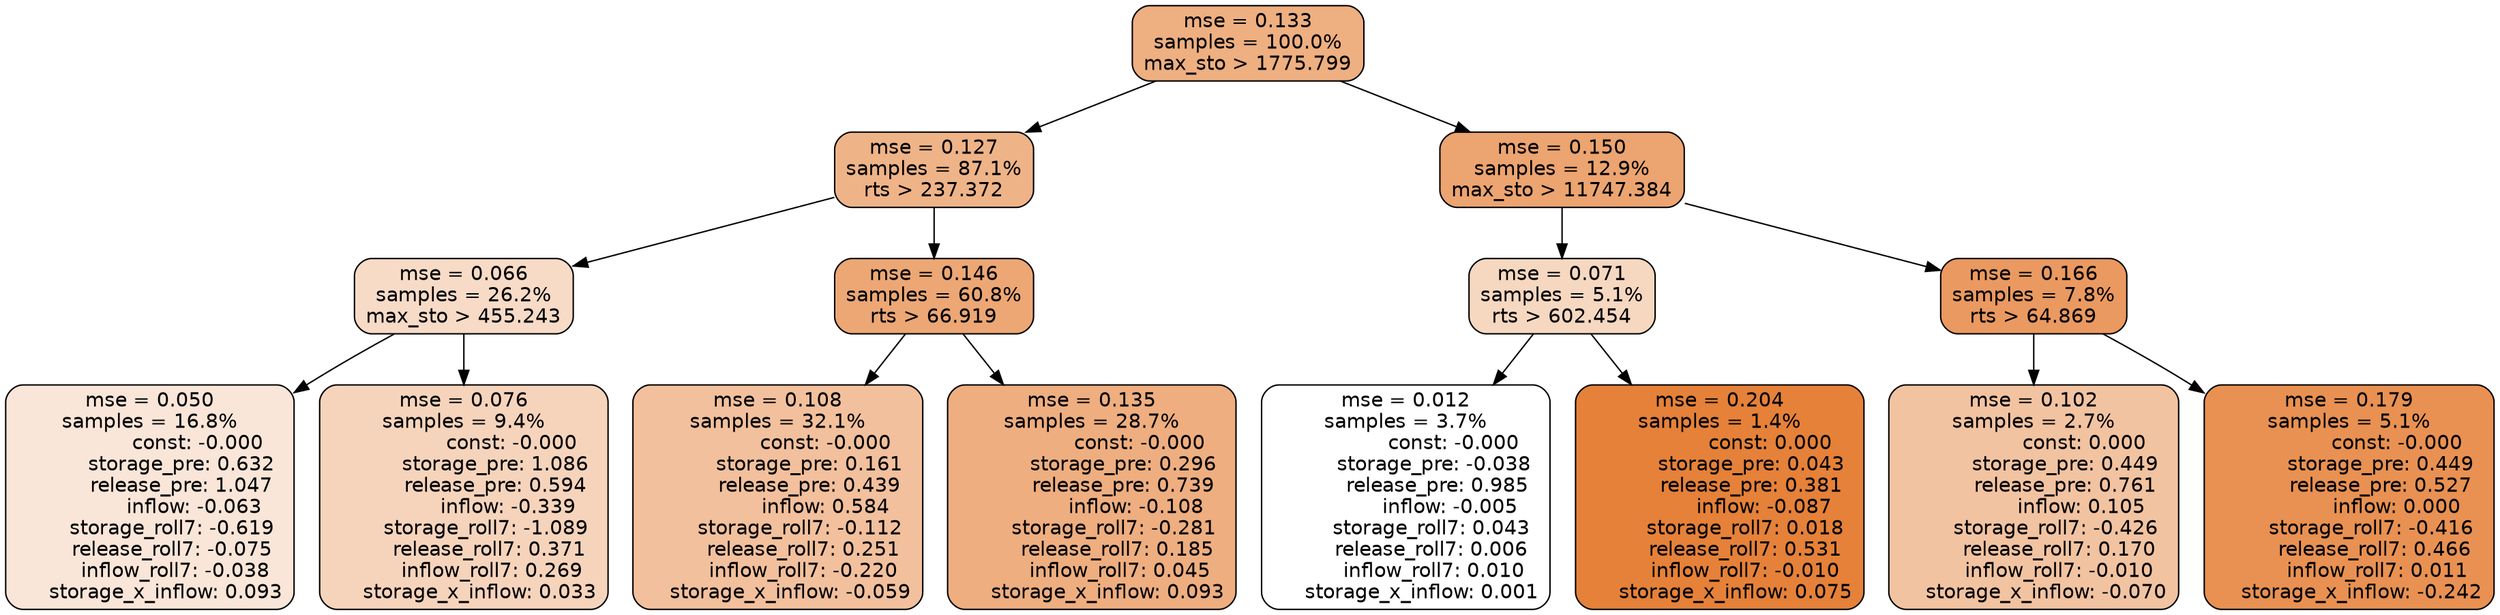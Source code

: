 digraph tree {
node [shape=rectangle, style="filled, rounded", color="black", fontname=helvetica] ;
edge [fontname=helvetica] ;
	"0" [label="mse = 0.133
samples = 100.0%
max_sto > 1775.799", fillcolor="#eeaf81"]
	"1" [label="mse = 0.127
samples = 87.1%
rts > 237.372", fillcolor="#efb388"]
	"8" [label="mse = 0.150
samples = 12.9%
max_sto > 11747.384", fillcolor="#eca470"]
	"5" [label="mse = 0.066
samples = 26.2%
max_sto > 455.243", fillcolor="#f7dbc7"]
	"2" [label="mse = 0.146
samples = 60.8%
rts > 66.919", fillcolor="#eca775"]
	"12" [label="mse = 0.071
samples = 5.1%
rts > 602.454", fillcolor="#f6d8c1"]
	"9" [label="mse = 0.166
samples = 7.8%
rts > 64.869", fillcolor="#ea9960"]
	"6" [label="mse = 0.050
samples = 16.8%
               const: -0.000
          storage_pre: 0.632
          release_pre: 1.047
              inflow: -0.063
       storage_roll7: -0.619
       release_roll7: -0.075
        inflow_roll7: -0.038
     storage_x_inflow: 0.093", fillcolor="#f9e6d8"]
	"7" [label="mse = 0.076
samples = 9.4%
               const: -0.000
          storage_pre: 1.086
          release_pre: 0.594
              inflow: -0.339
       storage_roll7: -1.089
        release_roll7: 0.371
         inflow_roll7: 0.269
     storage_x_inflow: 0.033", fillcolor="#f6d4bc"]
	"3" [label="mse = 0.108
samples = 32.1%
               const: -0.000
          storage_pre: 0.161
          release_pre: 0.439
               inflow: 0.584
       storage_roll7: -0.112
        release_roll7: 0.251
        inflow_roll7: -0.220
    storage_x_inflow: -0.059", fillcolor="#f2c09c"]
	"4" [label="mse = 0.135
samples = 28.7%
               const: -0.000
          storage_pre: 0.296
          release_pre: 0.739
              inflow: -0.108
       storage_roll7: -0.281
        release_roll7: 0.185
         inflow_roll7: 0.045
     storage_x_inflow: 0.093", fillcolor="#eeae80"]
	"14" [label="mse = 0.012
samples = 3.7%
               const: -0.000
         storage_pre: -0.038
          release_pre: 0.985
              inflow: -0.005
        storage_roll7: 0.043
        release_roll7: 0.006
         inflow_roll7: 0.010
     storage_x_inflow: 0.001", fillcolor="#ffffff"]
	"13" [label="mse = 0.204
samples = 1.4%
                const: 0.000
          storage_pre: 0.043
          release_pre: 0.381
              inflow: -0.087
        storage_roll7: 0.018
        release_roll7: 0.531
        inflow_roll7: -0.010
     storage_x_inflow: 0.075", fillcolor="#e58139"]
	"10" [label="mse = 0.102
samples = 2.7%
                const: 0.000
          storage_pre: 0.449
          release_pre: 0.761
               inflow: 0.105
       storage_roll7: -0.426
        release_roll7: 0.170
        inflow_roll7: -0.010
    storage_x_inflow: -0.070", fillcolor="#f2c3a1"]
	"11" [label="mse = 0.179
samples = 5.1%
               const: -0.000
          storage_pre: 0.449
          release_pre: 0.527
               inflow: 0.000
       storage_roll7: -0.416
        release_roll7: 0.466
         inflow_roll7: 0.011
    storage_x_inflow: -0.242", fillcolor="#e89152"]

	"0" -> "1"
	"0" -> "8"
	"1" -> "2"
	"1" -> "5"
	"8" -> "9"
	"8" -> "12"
	"5" -> "6"
	"5" -> "7"
	"2" -> "3"
	"2" -> "4"
	"12" -> "13"
	"12" -> "14"
	"9" -> "10"
	"9" -> "11"
}